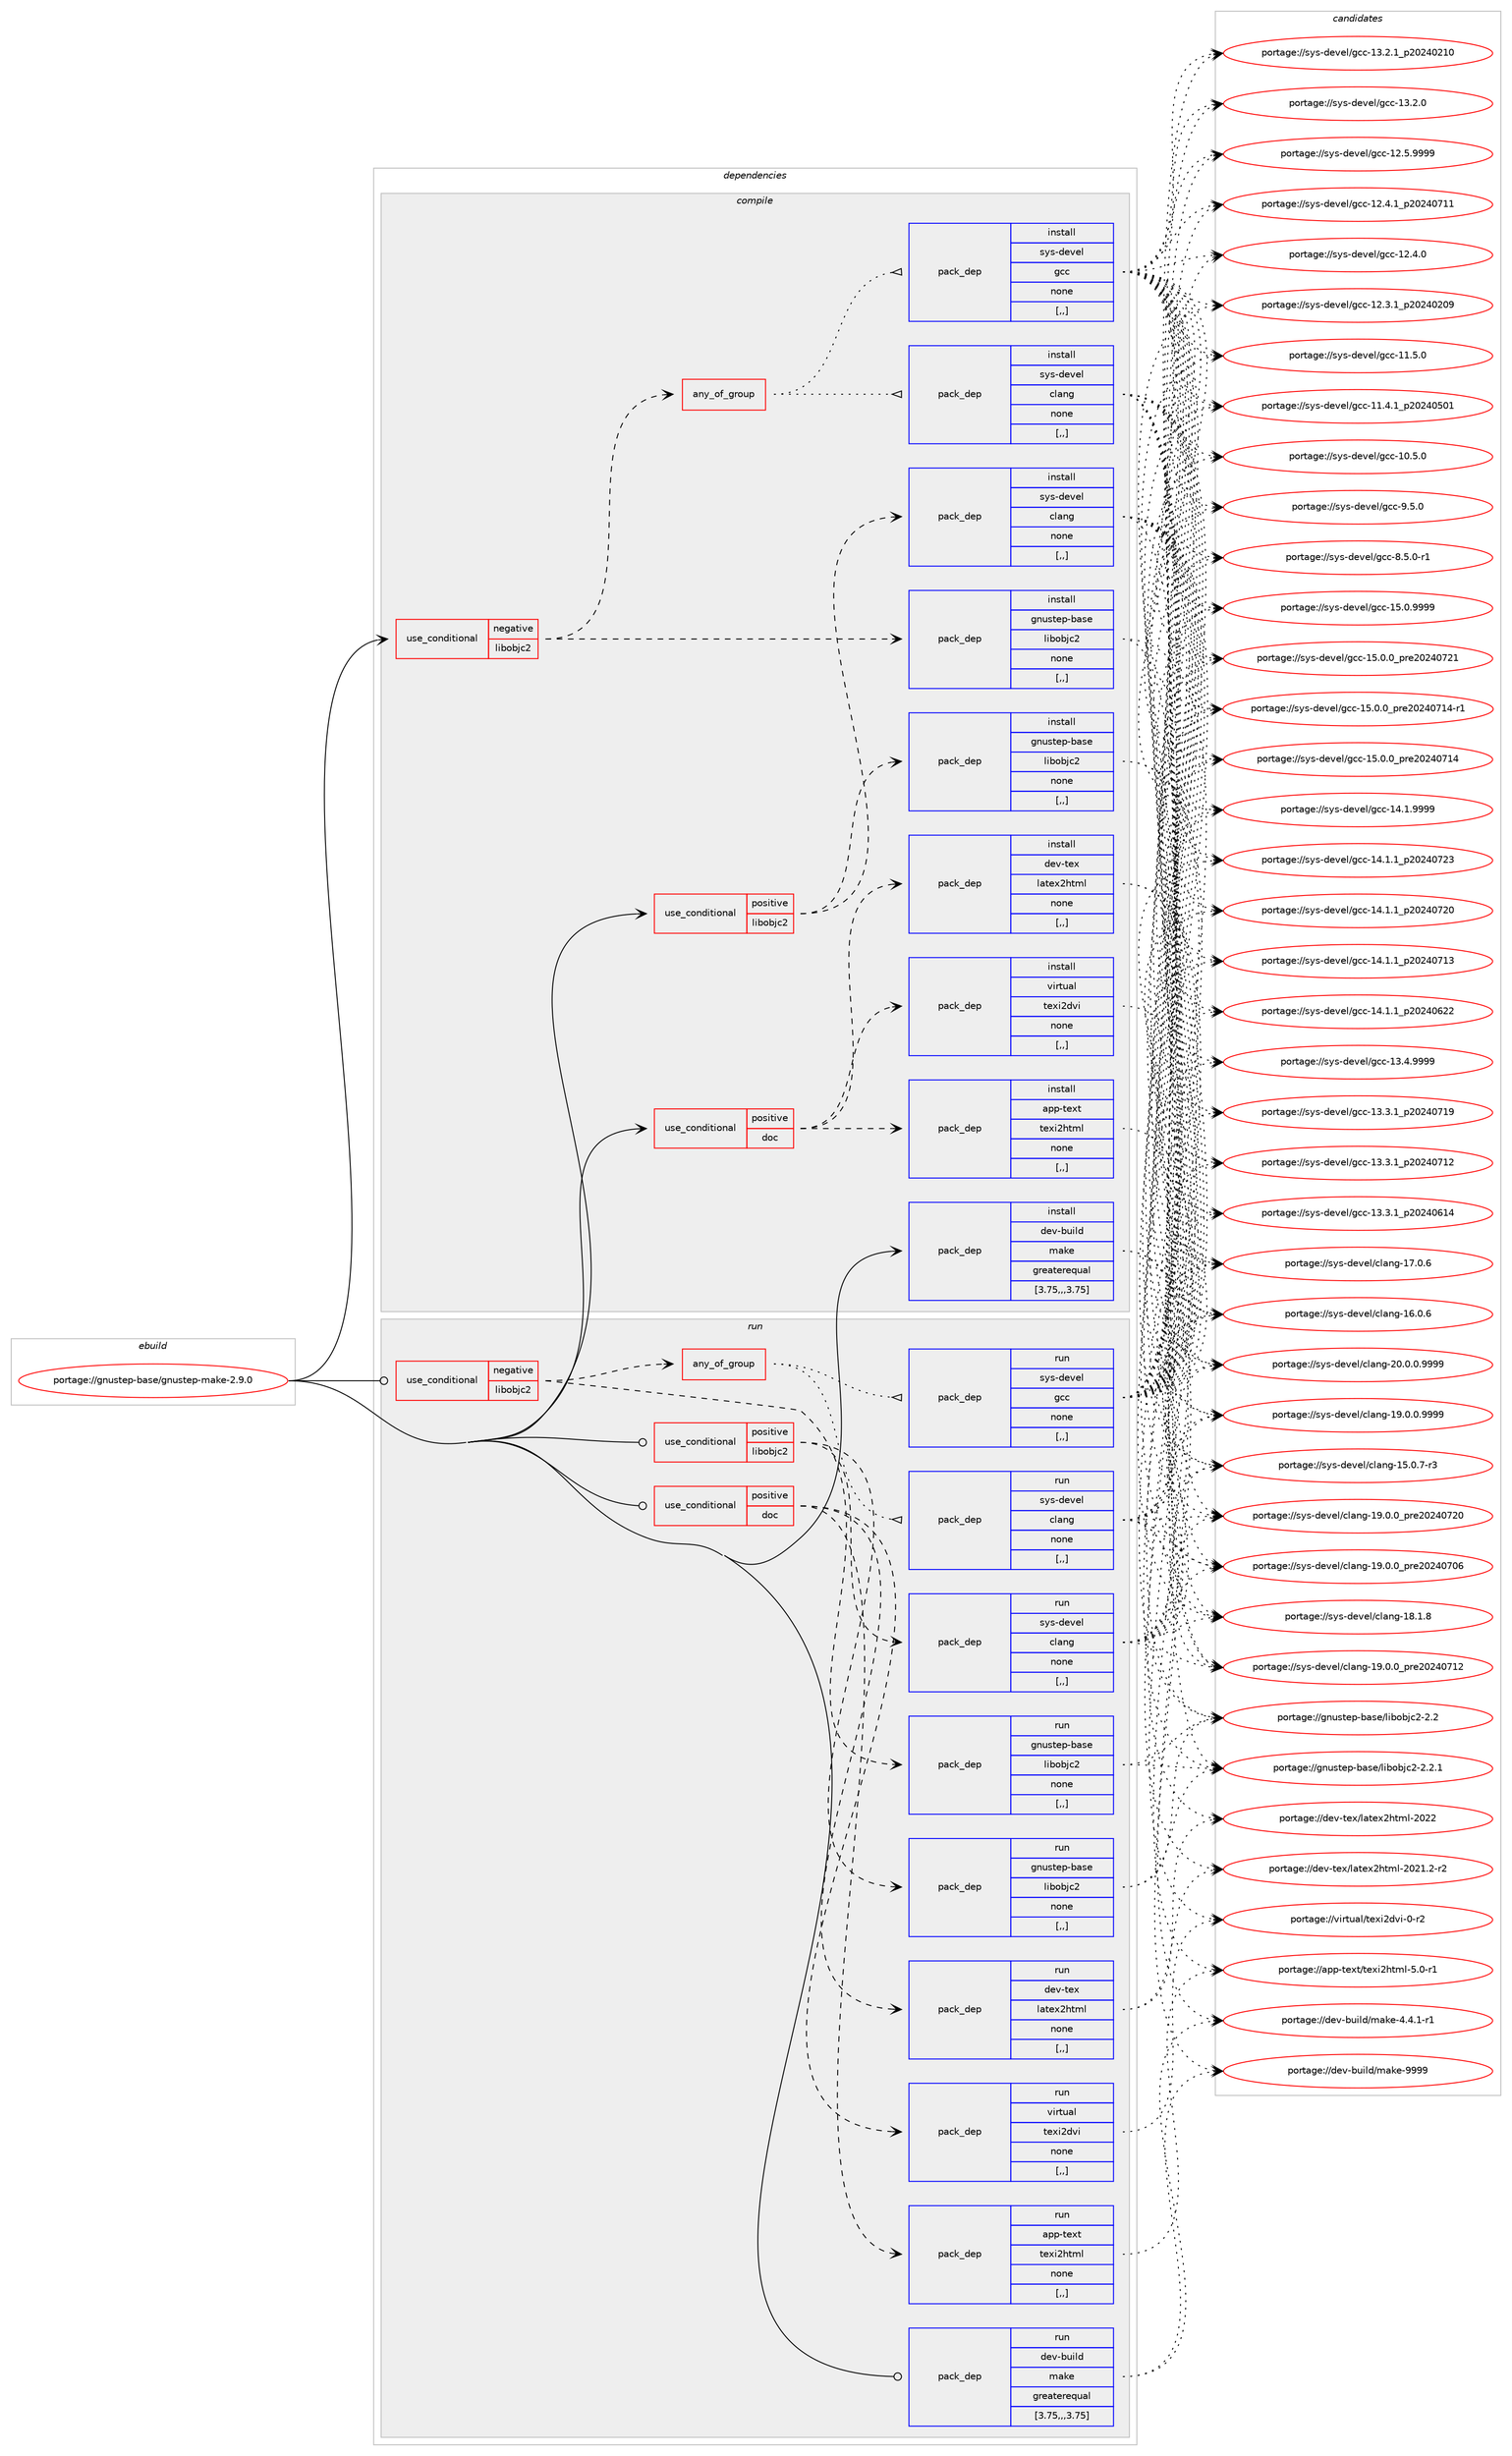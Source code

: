 digraph prolog {

# *************
# Graph options
# *************

newrank=true;
concentrate=true;
compound=true;
graph [rankdir=LR,fontname=Helvetica,fontsize=10,ranksep=1.5];#, ranksep=2.5, nodesep=0.2];
edge  [arrowhead=vee];
node  [fontname=Helvetica,fontsize=10];

# **********
# The ebuild
# **********

subgraph cluster_leftcol {
color=gray;
label=<<i>ebuild</i>>;
id [label="portage://gnustep-base/gnustep-make-2.9.0", color=red, width=4, href="../gnustep-base/gnustep-make-2.9.0.svg"];
}

# ****************
# The dependencies
# ****************

subgraph cluster_midcol {
color=gray;
label=<<i>dependencies</i>>;
subgraph cluster_compile {
fillcolor="#eeeeee";
style=filled;
label=<<i>compile</i>>;
subgraph cond66412 {
dependency242820 [label=<<TABLE BORDER="0" CELLBORDER="1" CELLSPACING="0" CELLPADDING="4"><TR><TD ROWSPAN="3" CELLPADDING="10">use_conditional</TD></TR><TR><TD>negative</TD></TR><TR><TD>libobjc2</TD></TR></TABLE>>, shape=none, color=red];
subgraph pack174857 {
dependency242821 [label=<<TABLE BORDER="0" CELLBORDER="1" CELLSPACING="0" CELLPADDING="4" WIDTH="220"><TR><TD ROWSPAN="6" CELLPADDING="30">pack_dep</TD></TR><TR><TD WIDTH="110">install</TD></TR><TR><TD>gnustep-base</TD></TR><TR><TD>libobjc2</TD></TR><TR><TD>none</TD></TR><TR><TD>[,,]</TD></TR></TABLE>>, shape=none, color=blue];
}
dependency242820:e -> dependency242821:w [weight=20,style="dashed",arrowhead="vee"];
subgraph any1391 {
dependency242822 [label=<<TABLE BORDER="0" CELLBORDER="1" CELLSPACING="0" CELLPADDING="4"><TR><TD CELLPADDING="10">any_of_group</TD></TR></TABLE>>, shape=none, color=red];subgraph pack174858 {
dependency242823 [label=<<TABLE BORDER="0" CELLBORDER="1" CELLSPACING="0" CELLPADDING="4" WIDTH="220"><TR><TD ROWSPAN="6" CELLPADDING="30">pack_dep</TD></TR><TR><TD WIDTH="110">install</TD></TR><TR><TD>sys-devel</TD></TR><TR><TD>gcc</TD></TR><TR><TD>none</TD></TR><TR><TD>[,,]</TD></TR></TABLE>>, shape=none, color=blue];
}
dependency242822:e -> dependency242823:w [weight=20,style="dotted",arrowhead="oinv"];
subgraph pack174859 {
dependency242824 [label=<<TABLE BORDER="0" CELLBORDER="1" CELLSPACING="0" CELLPADDING="4" WIDTH="220"><TR><TD ROWSPAN="6" CELLPADDING="30">pack_dep</TD></TR><TR><TD WIDTH="110">install</TD></TR><TR><TD>sys-devel</TD></TR><TR><TD>clang</TD></TR><TR><TD>none</TD></TR><TR><TD>[,,]</TD></TR></TABLE>>, shape=none, color=blue];
}
dependency242822:e -> dependency242824:w [weight=20,style="dotted",arrowhead="oinv"];
}
dependency242820:e -> dependency242822:w [weight=20,style="dashed",arrowhead="vee"];
}
id:e -> dependency242820:w [weight=20,style="solid",arrowhead="vee"];
subgraph cond66413 {
dependency242825 [label=<<TABLE BORDER="0" CELLBORDER="1" CELLSPACING="0" CELLPADDING="4"><TR><TD ROWSPAN="3" CELLPADDING="10">use_conditional</TD></TR><TR><TD>positive</TD></TR><TR><TD>doc</TD></TR></TABLE>>, shape=none, color=red];
subgraph pack174860 {
dependency242826 [label=<<TABLE BORDER="0" CELLBORDER="1" CELLSPACING="0" CELLPADDING="4" WIDTH="220"><TR><TD ROWSPAN="6" CELLPADDING="30">pack_dep</TD></TR><TR><TD WIDTH="110">install</TD></TR><TR><TD>virtual</TD></TR><TR><TD>texi2dvi</TD></TR><TR><TD>none</TD></TR><TR><TD>[,,]</TD></TR></TABLE>>, shape=none, color=blue];
}
dependency242825:e -> dependency242826:w [weight=20,style="dashed",arrowhead="vee"];
subgraph pack174861 {
dependency242827 [label=<<TABLE BORDER="0" CELLBORDER="1" CELLSPACING="0" CELLPADDING="4" WIDTH="220"><TR><TD ROWSPAN="6" CELLPADDING="30">pack_dep</TD></TR><TR><TD WIDTH="110">install</TD></TR><TR><TD>dev-tex</TD></TR><TR><TD>latex2html</TD></TR><TR><TD>none</TD></TR><TR><TD>[,,]</TD></TR></TABLE>>, shape=none, color=blue];
}
dependency242825:e -> dependency242827:w [weight=20,style="dashed",arrowhead="vee"];
subgraph pack174862 {
dependency242828 [label=<<TABLE BORDER="0" CELLBORDER="1" CELLSPACING="0" CELLPADDING="4" WIDTH="220"><TR><TD ROWSPAN="6" CELLPADDING="30">pack_dep</TD></TR><TR><TD WIDTH="110">install</TD></TR><TR><TD>app-text</TD></TR><TR><TD>texi2html</TD></TR><TR><TD>none</TD></TR><TR><TD>[,,]</TD></TR></TABLE>>, shape=none, color=blue];
}
dependency242825:e -> dependency242828:w [weight=20,style="dashed",arrowhead="vee"];
}
id:e -> dependency242825:w [weight=20,style="solid",arrowhead="vee"];
subgraph cond66414 {
dependency242829 [label=<<TABLE BORDER="0" CELLBORDER="1" CELLSPACING="0" CELLPADDING="4"><TR><TD ROWSPAN="3" CELLPADDING="10">use_conditional</TD></TR><TR><TD>positive</TD></TR><TR><TD>libobjc2</TD></TR></TABLE>>, shape=none, color=red];
subgraph pack174863 {
dependency242830 [label=<<TABLE BORDER="0" CELLBORDER="1" CELLSPACING="0" CELLPADDING="4" WIDTH="220"><TR><TD ROWSPAN="6" CELLPADDING="30">pack_dep</TD></TR><TR><TD WIDTH="110">install</TD></TR><TR><TD>gnustep-base</TD></TR><TR><TD>libobjc2</TD></TR><TR><TD>none</TD></TR><TR><TD>[,,]</TD></TR></TABLE>>, shape=none, color=blue];
}
dependency242829:e -> dependency242830:w [weight=20,style="dashed",arrowhead="vee"];
subgraph pack174864 {
dependency242831 [label=<<TABLE BORDER="0" CELLBORDER="1" CELLSPACING="0" CELLPADDING="4" WIDTH="220"><TR><TD ROWSPAN="6" CELLPADDING="30">pack_dep</TD></TR><TR><TD WIDTH="110">install</TD></TR><TR><TD>sys-devel</TD></TR><TR><TD>clang</TD></TR><TR><TD>none</TD></TR><TR><TD>[,,]</TD></TR></TABLE>>, shape=none, color=blue];
}
dependency242829:e -> dependency242831:w [weight=20,style="dashed",arrowhead="vee"];
}
id:e -> dependency242829:w [weight=20,style="solid",arrowhead="vee"];
subgraph pack174865 {
dependency242832 [label=<<TABLE BORDER="0" CELLBORDER="1" CELLSPACING="0" CELLPADDING="4" WIDTH="220"><TR><TD ROWSPAN="6" CELLPADDING="30">pack_dep</TD></TR><TR><TD WIDTH="110">install</TD></TR><TR><TD>dev-build</TD></TR><TR><TD>make</TD></TR><TR><TD>greaterequal</TD></TR><TR><TD>[3.75,,,3.75]</TD></TR></TABLE>>, shape=none, color=blue];
}
id:e -> dependency242832:w [weight=20,style="solid",arrowhead="vee"];
}
subgraph cluster_compileandrun {
fillcolor="#eeeeee";
style=filled;
label=<<i>compile and run</i>>;
}
subgraph cluster_run {
fillcolor="#eeeeee";
style=filled;
label=<<i>run</i>>;
subgraph cond66415 {
dependency242833 [label=<<TABLE BORDER="0" CELLBORDER="1" CELLSPACING="0" CELLPADDING="4"><TR><TD ROWSPAN="3" CELLPADDING="10">use_conditional</TD></TR><TR><TD>negative</TD></TR><TR><TD>libobjc2</TD></TR></TABLE>>, shape=none, color=red];
subgraph pack174866 {
dependency242834 [label=<<TABLE BORDER="0" CELLBORDER="1" CELLSPACING="0" CELLPADDING="4" WIDTH="220"><TR><TD ROWSPAN="6" CELLPADDING="30">pack_dep</TD></TR><TR><TD WIDTH="110">run</TD></TR><TR><TD>gnustep-base</TD></TR><TR><TD>libobjc2</TD></TR><TR><TD>none</TD></TR><TR><TD>[,,]</TD></TR></TABLE>>, shape=none, color=blue];
}
dependency242833:e -> dependency242834:w [weight=20,style="dashed",arrowhead="vee"];
subgraph any1392 {
dependency242835 [label=<<TABLE BORDER="0" CELLBORDER="1" CELLSPACING="0" CELLPADDING="4"><TR><TD CELLPADDING="10">any_of_group</TD></TR></TABLE>>, shape=none, color=red];subgraph pack174867 {
dependency242836 [label=<<TABLE BORDER="0" CELLBORDER="1" CELLSPACING="0" CELLPADDING="4" WIDTH="220"><TR><TD ROWSPAN="6" CELLPADDING="30">pack_dep</TD></TR><TR><TD WIDTH="110">run</TD></TR><TR><TD>sys-devel</TD></TR><TR><TD>gcc</TD></TR><TR><TD>none</TD></TR><TR><TD>[,,]</TD></TR></TABLE>>, shape=none, color=blue];
}
dependency242835:e -> dependency242836:w [weight=20,style="dotted",arrowhead="oinv"];
subgraph pack174868 {
dependency242837 [label=<<TABLE BORDER="0" CELLBORDER="1" CELLSPACING="0" CELLPADDING="4" WIDTH="220"><TR><TD ROWSPAN="6" CELLPADDING="30">pack_dep</TD></TR><TR><TD WIDTH="110">run</TD></TR><TR><TD>sys-devel</TD></TR><TR><TD>clang</TD></TR><TR><TD>none</TD></TR><TR><TD>[,,]</TD></TR></TABLE>>, shape=none, color=blue];
}
dependency242835:e -> dependency242837:w [weight=20,style="dotted",arrowhead="oinv"];
}
dependency242833:e -> dependency242835:w [weight=20,style="dashed",arrowhead="vee"];
}
id:e -> dependency242833:w [weight=20,style="solid",arrowhead="odot"];
subgraph cond66416 {
dependency242838 [label=<<TABLE BORDER="0" CELLBORDER="1" CELLSPACING="0" CELLPADDING="4"><TR><TD ROWSPAN="3" CELLPADDING="10">use_conditional</TD></TR><TR><TD>positive</TD></TR><TR><TD>doc</TD></TR></TABLE>>, shape=none, color=red];
subgraph pack174869 {
dependency242839 [label=<<TABLE BORDER="0" CELLBORDER="1" CELLSPACING="0" CELLPADDING="4" WIDTH="220"><TR><TD ROWSPAN="6" CELLPADDING="30">pack_dep</TD></TR><TR><TD WIDTH="110">run</TD></TR><TR><TD>virtual</TD></TR><TR><TD>texi2dvi</TD></TR><TR><TD>none</TD></TR><TR><TD>[,,]</TD></TR></TABLE>>, shape=none, color=blue];
}
dependency242838:e -> dependency242839:w [weight=20,style="dashed",arrowhead="vee"];
subgraph pack174870 {
dependency242840 [label=<<TABLE BORDER="0" CELLBORDER="1" CELLSPACING="0" CELLPADDING="4" WIDTH="220"><TR><TD ROWSPAN="6" CELLPADDING="30">pack_dep</TD></TR><TR><TD WIDTH="110">run</TD></TR><TR><TD>dev-tex</TD></TR><TR><TD>latex2html</TD></TR><TR><TD>none</TD></TR><TR><TD>[,,]</TD></TR></TABLE>>, shape=none, color=blue];
}
dependency242838:e -> dependency242840:w [weight=20,style="dashed",arrowhead="vee"];
subgraph pack174871 {
dependency242841 [label=<<TABLE BORDER="0" CELLBORDER="1" CELLSPACING="0" CELLPADDING="4" WIDTH="220"><TR><TD ROWSPAN="6" CELLPADDING="30">pack_dep</TD></TR><TR><TD WIDTH="110">run</TD></TR><TR><TD>app-text</TD></TR><TR><TD>texi2html</TD></TR><TR><TD>none</TD></TR><TR><TD>[,,]</TD></TR></TABLE>>, shape=none, color=blue];
}
dependency242838:e -> dependency242841:w [weight=20,style="dashed",arrowhead="vee"];
}
id:e -> dependency242838:w [weight=20,style="solid",arrowhead="odot"];
subgraph cond66417 {
dependency242842 [label=<<TABLE BORDER="0" CELLBORDER="1" CELLSPACING="0" CELLPADDING="4"><TR><TD ROWSPAN="3" CELLPADDING="10">use_conditional</TD></TR><TR><TD>positive</TD></TR><TR><TD>libobjc2</TD></TR></TABLE>>, shape=none, color=red];
subgraph pack174872 {
dependency242843 [label=<<TABLE BORDER="0" CELLBORDER="1" CELLSPACING="0" CELLPADDING="4" WIDTH="220"><TR><TD ROWSPAN="6" CELLPADDING="30">pack_dep</TD></TR><TR><TD WIDTH="110">run</TD></TR><TR><TD>gnustep-base</TD></TR><TR><TD>libobjc2</TD></TR><TR><TD>none</TD></TR><TR><TD>[,,]</TD></TR></TABLE>>, shape=none, color=blue];
}
dependency242842:e -> dependency242843:w [weight=20,style="dashed",arrowhead="vee"];
subgraph pack174873 {
dependency242844 [label=<<TABLE BORDER="0" CELLBORDER="1" CELLSPACING="0" CELLPADDING="4" WIDTH="220"><TR><TD ROWSPAN="6" CELLPADDING="30">pack_dep</TD></TR><TR><TD WIDTH="110">run</TD></TR><TR><TD>sys-devel</TD></TR><TR><TD>clang</TD></TR><TR><TD>none</TD></TR><TR><TD>[,,]</TD></TR></TABLE>>, shape=none, color=blue];
}
dependency242842:e -> dependency242844:w [weight=20,style="dashed",arrowhead="vee"];
}
id:e -> dependency242842:w [weight=20,style="solid",arrowhead="odot"];
subgraph pack174874 {
dependency242845 [label=<<TABLE BORDER="0" CELLBORDER="1" CELLSPACING="0" CELLPADDING="4" WIDTH="220"><TR><TD ROWSPAN="6" CELLPADDING="30">pack_dep</TD></TR><TR><TD WIDTH="110">run</TD></TR><TR><TD>dev-build</TD></TR><TR><TD>make</TD></TR><TR><TD>greaterequal</TD></TR><TR><TD>[3.75,,,3.75]</TD></TR></TABLE>>, shape=none, color=blue];
}
id:e -> dependency242845:w [weight=20,style="solid",arrowhead="odot"];
}
}

# **************
# The candidates
# **************

subgraph cluster_choices {
rank=same;
color=gray;
label=<<i>candidates</i>>;

subgraph choice174857 {
color=black;
nodesep=1;
choice1031101171151161011124598971151014710810598111981069950455046504649 [label="portage://gnustep-base/libobjc2-2.2.1", color=red, width=4,href="../gnustep-base/libobjc2-2.2.1.svg"];
choice103110117115116101112459897115101471081059811198106995045504650 [label="portage://gnustep-base/libobjc2-2.2", color=red, width=4,href="../gnustep-base/libobjc2-2.2.svg"];
dependency242821:e -> choice1031101171151161011124598971151014710810598111981069950455046504649:w [style=dotted,weight="100"];
dependency242821:e -> choice103110117115116101112459897115101471081059811198106995045504650:w [style=dotted,weight="100"];
}
subgraph choice174858 {
color=black;
nodesep=1;
choice1151211154510010111810110847103999945495346484657575757 [label="portage://sys-devel/gcc-15.0.9999", color=red, width=4,href="../sys-devel/gcc-15.0.9999.svg"];
choice1151211154510010111810110847103999945495346484648951121141015048505248555049 [label="portage://sys-devel/gcc-15.0.0_pre20240721", color=red, width=4,href="../sys-devel/gcc-15.0.0_pre20240721.svg"];
choice11512111545100101118101108471039999454953464846489511211410150485052485549524511449 [label="portage://sys-devel/gcc-15.0.0_pre20240714-r1", color=red, width=4,href="../sys-devel/gcc-15.0.0_pre20240714-r1.svg"];
choice1151211154510010111810110847103999945495346484648951121141015048505248554952 [label="portage://sys-devel/gcc-15.0.0_pre20240714", color=red, width=4,href="../sys-devel/gcc-15.0.0_pre20240714.svg"];
choice1151211154510010111810110847103999945495246494657575757 [label="portage://sys-devel/gcc-14.1.9999", color=red, width=4,href="../sys-devel/gcc-14.1.9999.svg"];
choice1151211154510010111810110847103999945495246494649951125048505248555051 [label="portage://sys-devel/gcc-14.1.1_p20240723", color=red, width=4,href="../sys-devel/gcc-14.1.1_p20240723.svg"];
choice1151211154510010111810110847103999945495246494649951125048505248555048 [label="portage://sys-devel/gcc-14.1.1_p20240720", color=red, width=4,href="../sys-devel/gcc-14.1.1_p20240720.svg"];
choice1151211154510010111810110847103999945495246494649951125048505248554951 [label="portage://sys-devel/gcc-14.1.1_p20240713", color=red, width=4,href="../sys-devel/gcc-14.1.1_p20240713.svg"];
choice1151211154510010111810110847103999945495246494649951125048505248545050 [label="portage://sys-devel/gcc-14.1.1_p20240622", color=red, width=4,href="../sys-devel/gcc-14.1.1_p20240622.svg"];
choice1151211154510010111810110847103999945495146524657575757 [label="portage://sys-devel/gcc-13.4.9999", color=red, width=4,href="../sys-devel/gcc-13.4.9999.svg"];
choice1151211154510010111810110847103999945495146514649951125048505248554957 [label="portage://sys-devel/gcc-13.3.1_p20240719", color=red, width=4,href="../sys-devel/gcc-13.3.1_p20240719.svg"];
choice1151211154510010111810110847103999945495146514649951125048505248554950 [label="portage://sys-devel/gcc-13.3.1_p20240712", color=red, width=4,href="../sys-devel/gcc-13.3.1_p20240712.svg"];
choice1151211154510010111810110847103999945495146514649951125048505248544952 [label="portage://sys-devel/gcc-13.3.1_p20240614", color=red, width=4,href="../sys-devel/gcc-13.3.1_p20240614.svg"];
choice1151211154510010111810110847103999945495146504649951125048505248504948 [label="portage://sys-devel/gcc-13.2.1_p20240210", color=red, width=4,href="../sys-devel/gcc-13.2.1_p20240210.svg"];
choice1151211154510010111810110847103999945495146504648 [label="portage://sys-devel/gcc-13.2.0", color=red, width=4,href="../sys-devel/gcc-13.2.0.svg"];
choice1151211154510010111810110847103999945495046534657575757 [label="portage://sys-devel/gcc-12.5.9999", color=red, width=4,href="../sys-devel/gcc-12.5.9999.svg"];
choice1151211154510010111810110847103999945495046524649951125048505248554949 [label="portage://sys-devel/gcc-12.4.1_p20240711", color=red, width=4,href="../sys-devel/gcc-12.4.1_p20240711.svg"];
choice1151211154510010111810110847103999945495046524648 [label="portage://sys-devel/gcc-12.4.0", color=red, width=4,href="../sys-devel/gcc-12.4.0.svg"];
choice1151211154510010111810110847103999945495046514649951125048505248504857 [label="portage://sys-devel/gcc-12.3.1_p20240209", color=red, width=4,href="../sys-devel/gcc-12.3.1_p20240209.svg"];
choice1151211154510010111810110847103999945494946534648 [label="portage://sys-devel/gcc-11.5.0", color=red, width=4,href="../sys-devel/gcc-11.5.0.svg"];
choice1151211154510010111810110847103999945494946524649951125048505248534849 [label="portage://sys-devel/gcc-11.4.1_p20240501", color=red, width=4,href="../sys-devel/gcc-11.4.1_p20240501.svg"];
choice1151211154510010111810110847103999945494846534648 [label="portage://sys-devel/gcc-10.5.0", color=red, width=4,href="../sys-devel/gcc-10.5.0.svg"];
choice11512111545100101118101108471039999455746534648 [label="portage://sys-devel/gcc-9.5.0", color=red, width=4,href="../sys-devel/gcc-9.5.0.svg"];
choice115121115451001011181011084710399994556465346484511449 [label="portage://sys-devel/gcc-8.5.0-r1", color=red, width=4,href="../sys-devel/gcc-8.5.0-r1.svg"];
dependency242823:e -> choice1151211154510010111810110847103999945495346484657575757:w [style=dotted,weight="100"];
dependency242823:e -> choice1151211154510010111810110847103999945495346484648951121141015048505248555049:w [style=dotted,weight="100"];
dependency242823:e -> choice11512111545100101118101108471039999454953464846489511211410150485052485549524511449:w [style=dotted,weight="100"];
dependency242823:e -> choice1151211154510010111810110847103999945495346484648951121141015048505248554952:w [style=dotted,weight="100"];
dependency242823:e -> choice1151211154510010111810110847103999945495246494657575757:w [style=dotted,weight="100"];
dependency242823:e -> choice1151211154510010111810110847103999945495246494649951125048505248555051:w [style=dotted,weight="100"];
dependency242823:e -> choice1151211154510010111810110847103999945495246494649951125048505248555048:w [style=dotted,weight="100"];
dependency242823:e -> choice1151211154510010111810110847103999945495246494649951125048505248554951:w [style=dotted,weight="100"];
dependency242823:e -> choice1151211154510010111810110847103999945495246494649951125048505248545050:w [style=dotted,weight="100"];
dependency242823:e -> choice1151211154510010111810110847103999945495146524657575757:w [style=dotted,weight="100"];
dependency242823:e -> choice1151211154510010111810110847103999945495146514649951125048505248554957:w [style=dotted,weight="100"];
dependency242823:e -> choice1151211154510010111810110847103999945495146514649951125048505248554950:w [style=dotted,weight="100"];
dependency242823:e -> choice1151211154510010111810110847103999945495146514649951125048505248544952:w [style=dotted,weight="100"];
dependency242823:e -> choice1151211154510010111810110847103999945495146504649951125048505248504948:w [style=dotted,weight="100"];
dependency242823:e -> choice1151211154510010111810110847103999945495146504648:w [style=dotted,weight="100"];
dependency242823:e -> choice1151211154510010111810110847103999945495046534657575757:w [style=dotted,weight="100"];
dependency242823:e -> choice1151211154510010111810110847103999945495046524649951125048505248554949:w [style=dotted,weight="100"];
dependency242823:e -> choice1151211154510010111810110847103999945495046524648:w [style=dotted,weight="100"];
dependency242823:e -> choice1151211154510010111810110847103999945495046514649951125048505248504857:w [style=dotted,weight="100"];
dependency242823:e -> choice1151211154510010111810110847103999945494946534648:w [style=dotted,weight="100"];
dependency242823:e -> choice1151211154510010111810110847103999945494946524649951125048505248534849:w [style=dotted,weight="100"];
dependency242823:e -> choice1151211154510010111810110847103999945494846534648:w [style=dotted,weight="100"];
dependency242823:e -> choice11512111545100101118101108471039999455746534648:w [style=dotted,weight="100"];
dependency242823:e -> choice115121115451001011181011084710399994556465346484511449:w [style=dotted,weight="100"];
}
subgraph choice174859 {
color=black;
nodesep=1;
choice11512111545100101118101108479910897110103455048464846484657575757 [label="portage://sys-devel/clang-20.0.0.9999", color=red, width=4,href="../sys-devel/clang-20.0.0.9999.svg"];
choice11512111545100101118101108479910897110103454957464846484657575757 [label="portage://sys-devel/clang-19.0.0.9999", color=red, width=4,href="../sys-devel/clang-19.0.0.9999.svg"];
choice1151211154510010111810110847991089711010345495746484648951121141015048505248555048 [label="portage://sys-devel/clang-19.0.0_pre20240720", color=red, width=4,href="../sys-devel/clang-19.0.0_pre20240720.svg"];
choice1151211154510010111810110847991089711010345495746484648951121141015048505248554950 [label="portage://sys-devel/clang-19.0.0_pre20240712", color=red, width=4,href="../sys-devel/clang-19.0.0_pre20240712.svg"];
choice1151211154510010111810110847991089711010345495746484648951121141015048505248554854 [label="portage://sys-devel/clang-19.0.0_pre20240706", color=red, width=4,href="../sys-devel/clang-19.0.0_pre20240706.svg"];
choice1151211154510010111810110847991089711010345495646494656 [label="portage://sys-devel/clang-18.1.8", color=red, width=4,href="../sys-devel/clang-18.1.8.svg"];
choice1151211154510010111810110847991089711010345495546484654 [label="portage://sys-devel/clang-17.0.6", color=red, width=4,href="../sys-devel/clang-17.0.6.svg"];
choice1151211154510010111810110847991089711010345495446484654 [label="portage://sys-devel/clang-16.0.6", color=red, width=4,href="../sys-devel/clang-16.0.6.svg"];
choice11512111545100101118101108479910897110103454953464846554511451 [label="portage://sys-devel/clang-15.0.7-r3", color=red, width=4,href="../sys-devel/clang-15.0.7-r3.svg"];
dependency242824:e -> choice11512111545100101118101108479910897110103455048464846484657575757:w [style=dotted,weight="100"];
dependency242824:e -> choice11512111545100101118101108479910897110103454957464846484657575757:w [style=dotted,weight="100"];
dependency242824:e -> choice1151211154510010111810110847991089711010345495746484648951121141015048505248555048:w [style=dotted,weight="100"];
dependency242824:e -> choice1151211154510010111810110847991089711010345495746484648951121141015048505248554950:w [style=dotted,weight="100"];
dependency242824:e -> choice1151211154510010111810110847991089711010345495746484648951121141015048505248554854:w [style=dotted,weight="100"];
dependency242824:e -> choice1151211154510010111810110847991089711010345495646494656:w [style=dotted,weight="100"];
dependency242824:e -> choice1151211154510010111810110847991089711010345495546484654:w [style=dotted,weight="100"];
dependency242824:e -> choice1151211154510010111810110847991089711010345495446484654:w [style=dotted,weight="100"];
dependency242824:e -> choice11512111545100101118101108479910897110103454953464846554511451:w [style=dotted,weight="100"];
}
subgraph choice174860 {
color=black;
nodesep=1;
choice11810511411611797108471161011201055010011810545484511450 [label="portage://virtual/texi2dvi-0-r2", color=red, width=4,href="../virtual/texi2dvi-0-r2.svg"];
dependency242826:e -> choice11810511411611797108471161011201055010011810545484511450:w [style=dotted,weight="100"];
}
subgraph choice174861 {
color=black;
nodesep=1;
choice100101118451161011204710897116101120501041161091084550485050 [label="portage://dev-tex/latex2html-2022", color=red, width=4,href="../dev-tex/latex2html-2022.svg"];
choice10010111845116101120471089711610112050104116109108455048504946504511450 [label="portage://dev-tex/latex2html-2021.2-r2", color=red, width=4,href="../dev-tex/latex2html-2021.2-r2.svg"];
dependency242827:e -> choice100101118451161011204710897116101120501041161091084550485050:w [style=dotted,weight="100"];
dependency242827:e -> choice10010111845116101120471089711610112050104116109108455048504946504511450:w [style=dotted,weight="100"];
}
subgraph choice174862 {
color=black;
nodesep=1;
choice97112112451161011201164711610112010550104116109108455346484511449 [label="portage://app-text/texi2html-5.0-r1", color=red, width=4,href="../app-text/texi2html-5.0-r1.svg"];
dependency242828:e -> choice97112112451161011201164711610112010550104116109108455346484511449:w [style=dotted,weight="100"];
}
subgraph choice174863 {
color=black;
nodesep=1;
choice1031101171151161011124598971151014710810598111981069950455046504649 [label="portage://gnustep-base/libobjc2-2.2.1", color=red, width=4,href="../gnustep-base/libobjc2-2.2.1.svg"];
choice103110117115116101112459897115101471081059811198106995045504650 [label="portage://gnustep-base/libobjc2-2.2", color=red, width=4,href="../gnustep-base/libobjc2-2.2.svg"];
dependency242830:e -> choice1031101171151161011124598971151014710810598111981069950455046504649:w [style=dotted,weight="100"];
dependency242830:e -> choice103110117115116101112459897115101471081059811198106995045504650:w [style=dotted,weight="100"];
}
subgraph choice174864 {
color=black;
nodesep=1;
choice11512111545100101118101108479910897110103455048464846484657575757 [label="portage://sys-devel/clang-20.0.0.9999", color=red, width=4,href="../sys-devel/clang-20.0.0.9999.svg"];
choice11512111545100101118101108479910897110103454957464846484657575757 [label="portage://sys-devel/clang-19.0.0.9999", color=red, width=4,href="../sys-devel/clang-19.0.0.9999.svg"];
choice1151211154510010111810110847991089711010345495746484648951121141015048505248555048 [label="portage://sys-devel/clang-19.0.0_pre20240720", color=red, width=4,href="../sys-devel/clang-19.0.0_pre20240720.svg"];
choice1151211154510010111810110847991089711010345495746484648951121141015048505248554950 [label="portage://sys-devel/clang-19.0.0_pre20240712", color=red, width=4,href="../sys-devel/clang-19.0.0_pre20240712.svg"];
choice1151211154510010111810110847991089711010345495746484648951121141015048505248554854 [label="portage://sys-devel/clang-19.0.0_pre20240706", color=red, width=4,href="../sys-devel/clang-19.0.0_pre20240706.svg"];
choice1151211154510010111810110847991089711010345495646494656 [label="portage://sys-devel/clang-18.1.8", color=red, width=4,href="../sys-devel/clang-18.1.8.svg"];
choice1151211154510010111810110847991089711010345495546484654 [label="portage://sys-devel/clang-17.0.6", color=red, width=4,href="../sys-devel/clang-17.0.6.svg"];
choice1151211154510010111810110847991089711010345495446484654 [label="portage://sys-devel/clang-16.0.6", color=red, width=4,href="../sys-devel/clang-16.0.6.svg"];
choice11512111545100101118101108479910897110103454953464846554511451 [label="portage://sys-devel/clang-15.0.7-r3", color=red, width=4,href="../sys-devel/clang-15.0.7-r3.svg"];
dependency242831:e -> choice11512111545100101118101108479910897110103455048464846484657575757:w [style=dotted,weight="100"];
dependency242831:e -> choice11512111545100101118101108479910897110103454957464846484657575757:w [style=dotted,weight="100"];
dependency242831:e -> choice1151211154510010111810110847991089711010345495746484648951121141015048505248555048:w [style=dotted,weight="100"];
dependency242831:e -> choice1151211154510010111810110847991089711010345495746484648951121141015048505248554950:w [style=dotted,weight="100"];
dependency242831:e -> choice1151211154510010111810110847991089711010345495746484648951121141015048505248554854:w [style=dotted,weight="100"];
dependency242831:e -> choice1151211154510010111810110847991089711010345495646494656:w [style=dotted,weight="100"];
dependency242831:e -> choice1151211154510010111810110847991089711010345495546484654:w [style=dotted,weight="100"];
dependency242831:e -> choice1151211154510010111810110847991089711010345495446484654:w [style=dotted,weight="100"];
dependency242831:e -> choice11512111545100101118101108479910897110103454953464846554511451:w [style=dotted,weight="100"];
}
subgraph choice174865 {
color=black;
nodesep=1;
choice100101118459811710510810047109971071014557575757 [label="portage://dev-build/make-9999", color=red, width=4,href="../dev-build/make-9999.svg"];
choice100101118459811710510810047109971071014552465246494511449 [label="portage://dev-build/make-4.4.1-r1", color=red, width=4,href="../dev-build/make-4.4.1-r1.svg"];
dependency242832:e -> choice100101118459811710510810047109971071014557575757:w [style=dotted,weight="100"];
dependency242832:e -> choice100101118459811710510810047109971071014552465246494511449:w [style=dotted,weight="100"];
}
subgraph choice174866 {
color=black;
nodesep=1;
choice1031101171151161011124598971151014710810598111981069950455046504649 [label="portage://gnustep-base/libobjc2-2.2.1", color=red, width=4,href="../gnustep-base/libobjc2-2.2.1.svg"];
choice103110117115116101112459897115101471081059811198106995045504650 [label="portage://gnustep-base/libobjc2-2.2", color=red, width=4,href="../gnustep-base/libobjc2-2.2.svg"];
dependency242834:e -> choice1031101171151161011124598971151014710810598111981069950455046504649:w [style=dotted,weight="100"];
dependency242834:e -> choice103110117115116101112459897115101471081059811198106995045504650:w [style=dotted,weight="100"];
}
subgraph choice174867 {
color=black;
nodesep=1;
choice1151211154510010111810110847103999945495346484657575757 [label="portage://sys-devel/gcc-15.0.9999", color=red, width=4,href="../sys-devel/gcc-15.0.9999.svg"];
choice1151211154510010111810110847103999945495346484648951121141015048505248555049 [label="portage://sys-devel/gcc-15.0.0_pre20240721", color=red, width=4,href="../sys-devel/gcc-15.0.0_pre20240721.svg"];
choice11512111545100101118101108471039999454953464846489511211410150485052485549524511449 [label="portage://sys-devel/gcc-15.0.0_pre20240714-r1", color=red, width=4,href="../sys-devel/gcc-15.0.0_pre20240714-r1.svg"];
choice1151211154510010111810110847103999945495346484648951121141015048505248554952 [label="portage://sys-devel/gcc-15.0.0_pre20240714", color=red, width=4,href="../sys-devel/gcc-15.0.0_pre20240714.svg"];
choice1151211154510010111810110847103999945495246494657575757 [label="portage://sys-devel/gcc-14.1.9999", color=red, width=4,href="../sys-devel/gcc-14.1.9999.svg"];
choice1151211154510010111810110847103999945495246494649951125048505248555051 [label="portage://sys-devel/gcc-14.1.1_p20240723", color=red, width=4,href="../sys-devel/gcc-14.1.1_p20240723.svg"];
choice1151211154510010111810110847103999945495246494649951125048505248555048 [label="portage://sys-devel/gcc-14.1.1_p20240720", color=red, width=4,href="../sys-devel/gcc-14.1.1_p20240720.svg"];
choice1151211154510010111810110847103999945495246494649951125048505248554951 [label="portage://sys-devel/gcc-14.1.1_p20240713", color=red, width=4,href="../sys-devel/gcc-14.1.1_p20240713.svg"];
choice1151211154510010111810110847103999945495246494649951125048505248545050 [label="portage://sys-devel/gcc-14.1.1_p20240622", color=red, width=4,href="../sys-devel/gcc-14.1.1_p20240622.svg"];
choice1151211154510010111810110847103999945495146524657575757 [label="portage://sys-devel/gcc-13.4.9999", color=red, width=4,href="../sys-devel/gcc-13.4.9999.svg"];
choice1151211154510010111810110847103999945495146514649951125048505248554957 [label="portage://sys-devel/gcc-13.3.1_p20240719", color=red, width=4,href="../sys-devel/gcc-13.3.1_p20240719.svg"];
choice1151211154510010111810110847103999945495146514649951125048505248554950 [label="portage://sys-devel/gcc-13.3.1_p20240712", color=red, width=4,href="../sys-devel/gcc-13.3.1_p20240712.svg"];
choice1151211154510010111810110847103999945495146514649951125048505248544952 [label="portage://sys-devel/gcc-13.3.1_p20240614", color=red, width=4,href="../sys-devel/gcc-13.3.1_p20240614.svg"];
choice1151211154510010111810110847103999945495146504649951125048505248504948 [label="portage://sys-devel/gcc-13.2.1_p20240210", color=red, width=4,href="../sys-devel/gcc-13.2.1_p20240210.svg"];
choice1151211154510010111810110847103999945495146504648 [label="portage://sys-devel/gcc-13.2.0", color=red, width=4,href="../sys-devel/gcc-13.2.0.svg"];
choice1151211154510010111810110847103999945495046534657575757 [label="portage://sys-devel/gcc-12.5.9999", color=red, width=4,href="../sys-devel/gcc-12.5.9999.svg"];
choice1151211154510010111810110847103999945495046524649951125048505248554949 [label="portage://sys-devel/gcc-12.4.1_p20240711", color=red, width=4,href="../sys-devel/gcc-12.4.1_p20240711.svg"];
choice1151211154510010111810110847103999945495046524648 [label="portage://sys-devel/gcc-12.4.0", color=red, width=4,href="../sys-devel/gcc-12.4.0.svg"];
choice1151211154510010111810110847103999945495046514649951125048505248504857 [label="portage://sys-devel/gcc-12.3.1_p20240209", color=red, width=4,href="../sys-devel/gcc-12.3.1_p20240209.svg"];
choice1151211154510010111810110847103999945494946534648 [label="portage://sys-devel/gcc-11.5.0", color=red, width=4,href="../sys-devel/gcc-11.5.0.svg"];
choice1151211154510010111810110847103999945494946524649951125048505248534849 [label="portage://sys-devel/gcc-11.4.1_p20240501", color=red, width=4,href="../sys-devel/gcc-11.4.1_p20240501.svg"];
choice1151211154510010111810110847103999945494846534648 [label="portage://sys-devel/gcc-10.5.0", color=red, width=4,href="../sys-devel/gcc-10.5.0.svg"];
choice11512111545100101118101108471039999455746534648 [label="portage://sys-devel/gcc-9.5.0", color=red, width=4,href="../sys-devel/gcc-9.5.0.svg"];
choice115121115451001011181011084710399994556465346484511449 [label="portage://sys-devel/gcc-8.5.0-r1", color=red, width=4,href="../sys-devel/gcc-8.5.0-r1.svg"];
dependency242836:e -> choice1151211154510010111810110847103999945495346484657575757:w [style=dotted,weight="100"];
dependency242836:e -> choice1151211154510010111810110847103999945495346484648951121141015048505248555049:w [style=dotted,weight="100"];
dependency242836:e -> choice11512111545100101118101108471039999454953464846489511211410150485052485549524511449:w [style=dotted,weight="100"];
dependency242836:e -> choice1151211154510010111810110847103999945495346484648951121141015048505248554952:w [style=dotted,weight="100"];
dependency242836:e -> choice1151211154510010111810110847103999945495246494657575757:w [style=dotted,weight="100"];
dependency242836:e -> choice1151211154510010111810110847103999945495246494649951125048505248555051:w [style=dotted,weight="100"];
dependency242836:e -> choice1151211154510010111810110847103999945495246494649951125048505248555048:w [style=dotted,weight="100"];
dependency242836:e -> choice1151211154510010111810110847103999945495246494649951125048505248554951:w [style=dotted,weight="100"];
dependency242836:e -> choice1151211154510010111810110847103999945495246494649951125048505248545050:w [style=dotted,weight="100"];
dependency242836:e -> choice1151211154510010111810110847103999945495146524657575757:w [style=dotted,weight="100"];
dependency242836:e -> choice1151211154510010111810110847103999945495146514649951125048505248554957:w [style=dotted,weight="100"];
dependency242836:e -> choice1151211154510010111810110847103999945495146514649951125048505248554950:w [style=dotted,weight="100"];
dependency242836:e -> choice1151211154510010111810110847103999945495146514649951125048505248544952:w [style=dotted,weight="100"];
dependency242836:e -> choice1151211154510010111810110847103999945495146504649951125048505248504948:w [style=dotted,weight="100"];
dependency242836:e -> choice1151211154510010111810110847103999945495146504648:w [style=dotted,weight="100"];
dependency242836:e -> choice1151211154510010111810110847103999945495046534657575757:w [style=dotted,weight="100"];
dependency242836:e -> choice1151211154510010111810110847103999945495046524649951125048505248554949:w [style=dotted,weight="100"];
dependency242836:e -> choice1151211154510010111810110847103999945495046524648:w [style=dotted,weight="100"];
dependency242836:e -> choice1151211154510010111810110847103999945495046514649951125048505248504857:w [style=dotted,weight="100"];
dependency242836:e -> choice1151211154510010111810110847103999945494946534648:w [style=dotted,weight="100"];
dependency242836:e -> choice1151211154510010111810110847103999945494946524649951125048505248534849:w [style=dotted,weight="100"];
dependency242836:e -> choice1151211154510010111810110847103999945494846534648:w [style=dotted,weight="100"];
dependency242836:e -> choice11512111545100101118101108471039999455746534648:w [style=dotted,weight="100"];
dependency242836:e -> choice115121115451001011181011084710399994556465346484511449:w [style=dotted,weight="100"];
}
subgraph choice174868 {
color=black;
nodesep=1;
choice11512111545100101118101108479910897110103455048464846484657575757 [label="portage://sys-devel/clang-20.0.0.9999", color=red, width=4,href="../sys-devel/clang-20.0.0.9999.svg"];
choice11512111545100101118101108479910897110103454957464846484657575757 [label="portage://sys-devel/clang-19.0.0.9999", color=red, width=4,href="../sys-devel/clang-19.0.0.9999.svg"];
choice1151211154510010111810110847991089711010345495746484648951121141015048505248555048 [label="portage://sys-devel/clang-19.0.0_pre20240720", color=red, width=4,href="../sys-devel/clang-19.0.0_pre20240720.svg"];
choice1151211154510010111810110847991089711010345495746484648951121141015048505248554950 [label="portage://sys-devel/clang-19.0.0_pre20240712", color=red, width=4,href="../sys-devel/clang-19.0.0_pre20240712.svg"];
choice1151211154510010111810110847991089711010345495746484648951121141015048505248554854 [label="portage://sys-devel/clang-19.0.0_pre20240706", color=red, width=4,href="../sys-devel/clang-19.0.0_pre20240706.svg"];
choice1151211154510010111810110847991089711010345495646494656 [label="portage://sys-devel/clang-18.1.8", color=red, width=4,href="../sys-devel/clang-18.1.8.svg"];
choice1151211154510010111810110847991089711010345495546484654 [label="portage://sys-devel/clang-17.0.6", color=red, width=4,href="../sys-devel/clang-17.0.6.svg"];
choice1151211154510010111810110847991089711010345495446484654 [label="portage://sys-devel/clang-16.0.6", color=red, width=4,href="../sys-devel/clang-16.0.6.svg"];
choice11512111545100101118101108479910897110103454953464846554511451 [label="portage://sys-devel/clang-15.0.7-r3", color=red, width=4,href="../sys-devel/clang-15.0.7-r3.svg"];
dependency242837:e -> choice11512111545100101118101108479910897110103455048464846484657575757:w [style=dotted,weight="100"];
dependency242837:e -> choice11512111545100101118101108479910897110103454957464846484657575757:w [style=dotted,weight="100"];
dependency242837:e -> choice1151211154510010111810110847991089711010345495746484648951121141015048505248555048:w [style=dotted,weight="100"];
dependency242837:e -> choice1151211154510010111810110847991089711010345495746484648951121141015048505248554950:w [style=dotted,weight="100"];
dependency242837:e -> choice1151211154510010111810110847991089711010345495746484648951121141015048505248554854:w [style=dotted,weight="100"];
dependency242837:e -> choice1151211154510010111810110847991089711010345495646494656:w [style=dotted,weight="100"];
dependency242837:e -> choice1151211154510010111810110847991089711010345495546484654:w [style=dotted,weight="100"];
dependency242837:e -> choice1151211154510010111810110847991089711010345495446484654:w [style=dotted,weight="100"];
dependency242837:e -> choice11512111545100101118101108479910897110103454953464846554511451:w [style=dotted,weight="100"];
}
subgraph choice174869 {
color=black;
nodesep=1;
choice11810511411611797108471161011201055010011810545484511450 [label="portage://virtual/texi2dvi-0-r2", color=red, width=4,href="../virtual/texi2dvi-0-r2.svg"];
dependency242839:e -> choice11810511411611797108471161011201055010011810545484511450:w [style=dotted,weight="100"];
}
subgraph choice174870 {
color=black;
nodesep=1;
choice100101118451161011204710897116101120501041161091084550485050 [label="portage://dev-tex/latex2html-2022", color=red, width=4,href="../dev-tex/latex2html-2022.svg"];
choice10010111845116101120471089711610112050104116109108455048504946504511450 [label="portage://dev-tex/latex2html-2021.2-r2", color=red, width=4,href="../dev-tex/latex2html-2021.2-r2.svg"];
dependency242840:e -> choice100101118451161011204710897116101120501041161091084550485050:w [style=dotted,weight="100"];
dependency242840:e -> choice10010111845116101120471089711610112050104116109108455048504946504511450:w [style=dotted,weight="100"];
}
subgraph choice174871 {
color=black;
nodesep=1;
choice97112112451161011201164711610112010550104116109108455346484511449 [label="portage://app-text/texi2html-5.0-r1", color=red, width=4,href="../app-text/texi2html-5.0-r1.svg"];
dependency242841:e -> choice97112112451161011201164711610112010550104116109108455346484511449:w [style=dotted,weight="100"];
}
subgraph choice174872 {
color=black;
nodesep=1;
choice1031101171151161011124598971151014710810598111981069950455046504649 [label="portage://gnustep-base/libobjc2-2.2.1", color=red, width=4,href="../gnustep-base/libobjc2-2.2.1.svg"];
choice103110117115116101112459897115101471081059811198106995045504650 [label="portage://gnustep-base/libobjc2-2.2", color=red, width=4,href="../gnustep-base/libobjc2-2.2.svg"];
dependency242843:e -> choice1031101171151161011124598971151014710810598111981069950455046504649:w [style=dotted,weight="100"];
dependency242843:e -> choice103110117115116101112459897115101471081059811198106995045504650:w [style=dotted,weight="100"];
}
subgraph choice174873 {
color=black;
nodesep=1;
choice11512111545100101118101108479910897110103455048464846484657575757 [label="portage://sys-devel/clang-20.0.0.9999", color=red, width=4,href="../sys-devel/clang-20.0.0.9999.svg"];
choice11512111545100101118101108479910897110103454957464846484657575757 [label="portage://sys-devel/clang-19.0.0.9999", color=red, width=4,href="../sys-devel/clang-19.0.0.9999.svg"];
choice1151211154510010111810110847991089711010345495746484648951121141015048505248555048 [label="portage://sys-devel/clang-19.0.0_pre20240720", color=red, width=4,href="../sys-devel/clang-19.0.0_pre20240720.svg"];
choice1151211154510010111810110847991089711010345495746484648951121141015048505248554950 [label="portage://sys-devel/clang-19.0.0_pre20240712", color=red, width=4,href="../sys-devel/clang-19.0.0_pre20240712.svg"];
choice1151211154510010111810110847991089711010345495746484648951121141015048505248554854 [label="portage://sys-devel/clang-19.0.0_pre20240706", color=red, width=4,href="../sys-devel/clang-19.0.0_pre20240706.svg"];
choice1151211154510010111810110847991089711010345495646494656 [label="portage://sys-devel/clang-18.1.8", color=red, width=4,href="../sys-devel/clang-18.1.8.svg"];
choice1151211154510010111810110847991089711010345495546484654 [label="portage://sys-devel/clang-17.0.6", color=red, width=4,href="../sys-devel/clang-17.0.6.svg"];
choice1151211154510010111810110847991089711010345495446484654 [label="portage://sys-devel/clang-16.0.6", color=red, width=4,href="../sys-devel/clang-16.0.6.svg"];
choice11512111545100101118101108479910897110103454953464846554511451 [label="portage://sys-devel/clang-15.0.7-r3", color=red, width=4,href="../sys-devel/clang-15.0.7-r3.svg"];
dependency242844:e -> choice11512111545100101118101108479910897110103455048464846484657575757:w [style=dotted,weight="100"];
dependency242844:e -> choice11512111545100101118101108479910897110103454957464846484657575757:w [style=dotted,weight="100"];
dependency242844:e -> choice1151211154510010111810110847991089711010345495746484648951121141015048505248555048:w [style=dotted,weight="100"];
dependency242844:e -> choice1151211154510010111810110847991089711010345495746484648951121141015048505248554950:w [style=dotted,weight="100"];
dependency242844:e -> choice1151211154510010111810110847991089711010345495746484648951121141015048505248554854:w [style=dotted,weight="100"];
dependency242844:e -> choice1151211154510010111810110847991089711010345495646494656:w [style=dotted,weight="100"];
dependency242844:e -> choice1151211154510010111810110847991089711010345495546484654:w [style=dotted,weight="100"];
dependency242844:e -> choice1151211154510010111810110847991089711010345495446484654:w [style=dotted,weight="100"];
dependency242844:e -> choice11512111545100101118101108479910897110103454953464846554511451:w [style=dotted,weight="100"];
}
subgraph choice174874 {
color=black;
nodesep=1;
choice100101118459811710510810047109971071014557575757 [label="portage://dev-build/make-9999", color=red, width=4,href="../dev-build/make-9999.svg"];
choice100101118459811710510810047109971071014552465246494511449 [label="portage://dev-build/make-4.4.1-r1", color=red, width=4,href="../dev-build/make-4.4.1-r1.svg"];
dependency242845:e -> choice100101118459811710510810047109971071014557575757:w [style=dotted,weight="100"];
dependency242845:e -> choice100101118459811710510810047109971071014552465246494511449:w [style=dotted,weight="100"];
}
}

}
